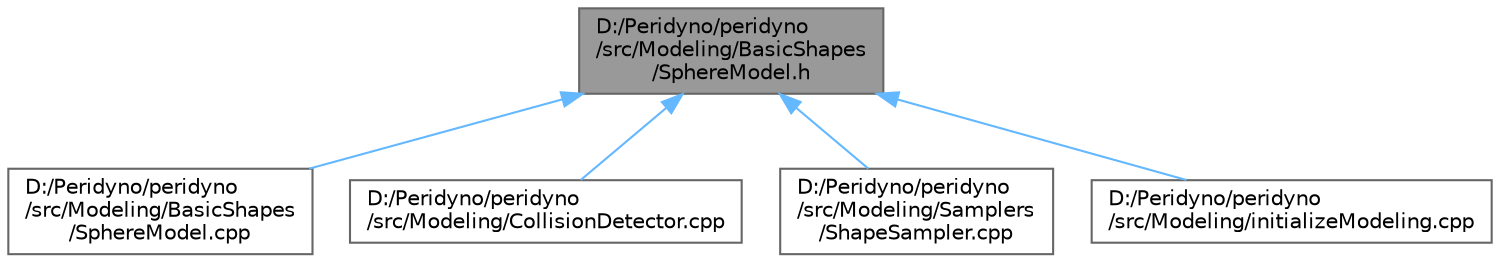 digraph "D:/Peridyno/peridyno/src/Modeling/BasicShapes/SphereModel.h"
{
 // LATEX_PDF_SIZE
  bgcolor="transparent";
  edge [fontname=Helvetica,fontsize=10,labelfontname=Helvetica,labelfontsize=10];
  node [fontname=Helvetica,fontsize=10,shape=box,height=0.2,width=0.4];
  Node1 [id="Node000001",label="D:/Peridyno/peridyno\l/src/Modeling/BasicShapes\l/SphereModel.h",height=0.2,width=0.4,color="gray40", fillcolor="grey60", style="filled", fontcolor="black",tooltip=" "];
  Node1 -> Node2 [id="edge1_Node000001_Node000002",dir="back",color="steelblue1",style="solid",tooltip=" "];
  Node2 [id="Node000002",label="D:/Peridyno/peridyno\l/src/Modeling/BasicShapes\l/SphereModel.cpp",height=0.2,width=0.4,color="grey40", fillcolor="white", style="filled",URL="$_sphere_model_8cpp.html",tooltip=" "];
  Node1 -> Node3 [id="edge2_Node000001_Node000003",dir="back",color="steelblue1",style="solid",tooltip=" "];
  Node3 [id="Node000003",label="D:/Peridyno/peridyno\l/src/Modeling/CollisionDetector.cpp",height=0.2,width=0.4,color="grey40", fillcolor="white", style="filled",URL="$_collision_detector_8cpp.html",tooltip=" "];
  Node1 -> Node4 [id="edge3_Node000001_Node000004",dir="back",color="steelblue1",style="solid",tooltip=" "];
  Node4 [id="Node000004",label="D:/Peridyno/peridyno\l/src/Modeling/Samplers\l/ShapeSampler.cpp",height=0.2,width=0.4,color="grey40", fillcolor="white", style="filled",URL="$_shape_sampler_8cpp.html",tooltip=" "];
  Node1 -> Node5 [id="edge4_Node000001_Node000005",dir="back",color="steelblue1",style="solid",tooltip=" "];
  Node5 [id="Node000005",label="D:/Peridyno/peridyno\l/src/Modeling/initializeModeling.cpp",height=0.2,width=0.4,color="grey40", fillcolor="white", style="filled",URL="$initialize_modeling_8cpp.html",tooltip=" "];
}
